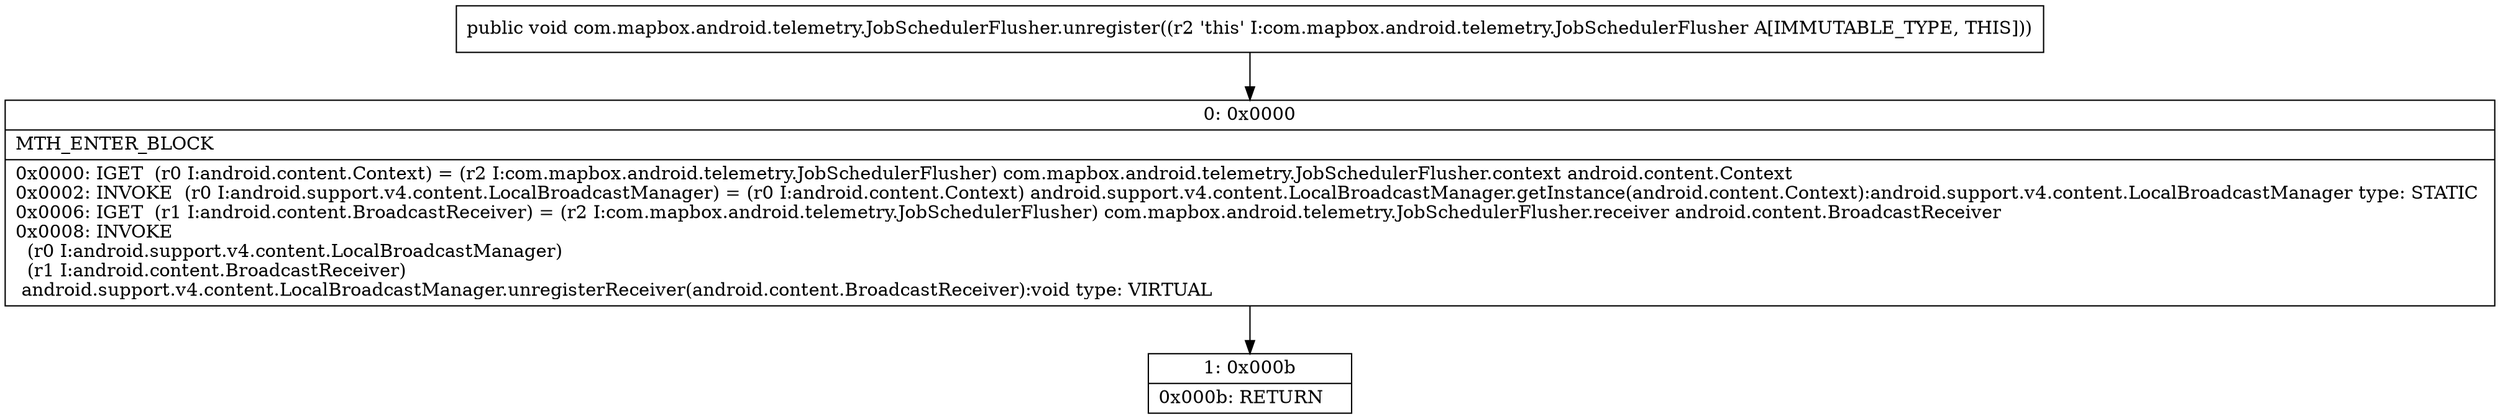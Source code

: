 digraph "CFG forcom.mapbox.android.telemetry.JobSchedulerFlusher.unregister()V" {
Node_0 [shape=record,label="{0\:\ 0x0000|MTH_ENTER_BLOCK\l|0x0000: IGET  (r0 I:android.content.Context) = (r2 I:com.mapbox.android.telemetry.JobSchedulerFlusher) com.mapbox.android.telemetry.JobSchedulerFlusher.context android.content.Context \l0x0002: INVOKE  (r0 I:android.support.v4.content.LocalBroadcastManager) = (r0 I:android.content.Context) android.support.v4.content.LocalBroadcastManager.getInstance(android.content.Context):android.support.v4.content.LocalBroadcastManager type: STATIC \l0x0006: IGET  (r1 I:android.content.BroadcastReceiver) = (r2 I:com.mapbox.android.telemetry.JobSchedulerFlusher) com.mapbox.android.telemetry.JobSchedulerFlusher.receiver android.content.BroadcastReceiver \l0x0008: INVOKE  \l  (r0 I:android.support.v4.content.LocalBroadcastManager)\l  (r1 I:android.content.BroadcastReceiver)\l android.support.v4.content.LocalBroadcastManager.unregisterReceiver(android.content.BroadcastReceiver):void type: VIRTUAL \l}"];
Node_1 [shape=record,label="{1\:\ 0x000b|0x000b: RETURN   \l}"];
MethodNode[shape=record,label="{public void com.mapbox.android.telemetry.JobSchedulerFlusher.unregister((r2 'this' I:com.mapbox.android.telemetry.JobSchedulerFlusher A[IMMUTABLE_TYPE, THIS])) }"];
MethodNode -> Node_0;
Node_0 -> Node_1;
}

